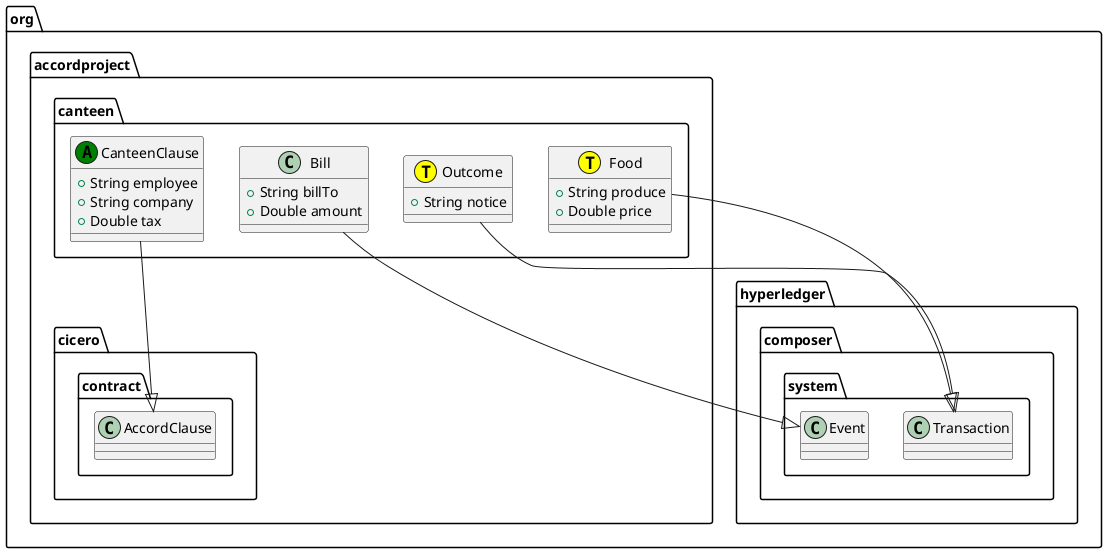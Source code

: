 @startuml
class org.accordproject.canteen.Food << (T,yellow) >> {
   + String produce
   + Double price
}
org.accordproject.canteen.Food --|> org.hyperledger.composer.system.Transaction
class org.accordproject.canteen.Outcome << (T,yellow) >> {
   + String notice
}
org.accordproject.canteen.Outcome --|> org.hyperledger.composer.system.Transaction
class org.accordproject.canteen.Bill {
   + String billTo
   + Double amount
}
org.accordproject.canteen.Bill --|> org.hyperledger.composer.system.Event
class org.accordproject.canteen.CanteenClause << (A,green) >> {
   + String employee
   + String company
   + Double tax
}
org.accordproject.canteen.CanteenClause --|> org.accordproject.cicero.contract.AccordClause
@enduml

